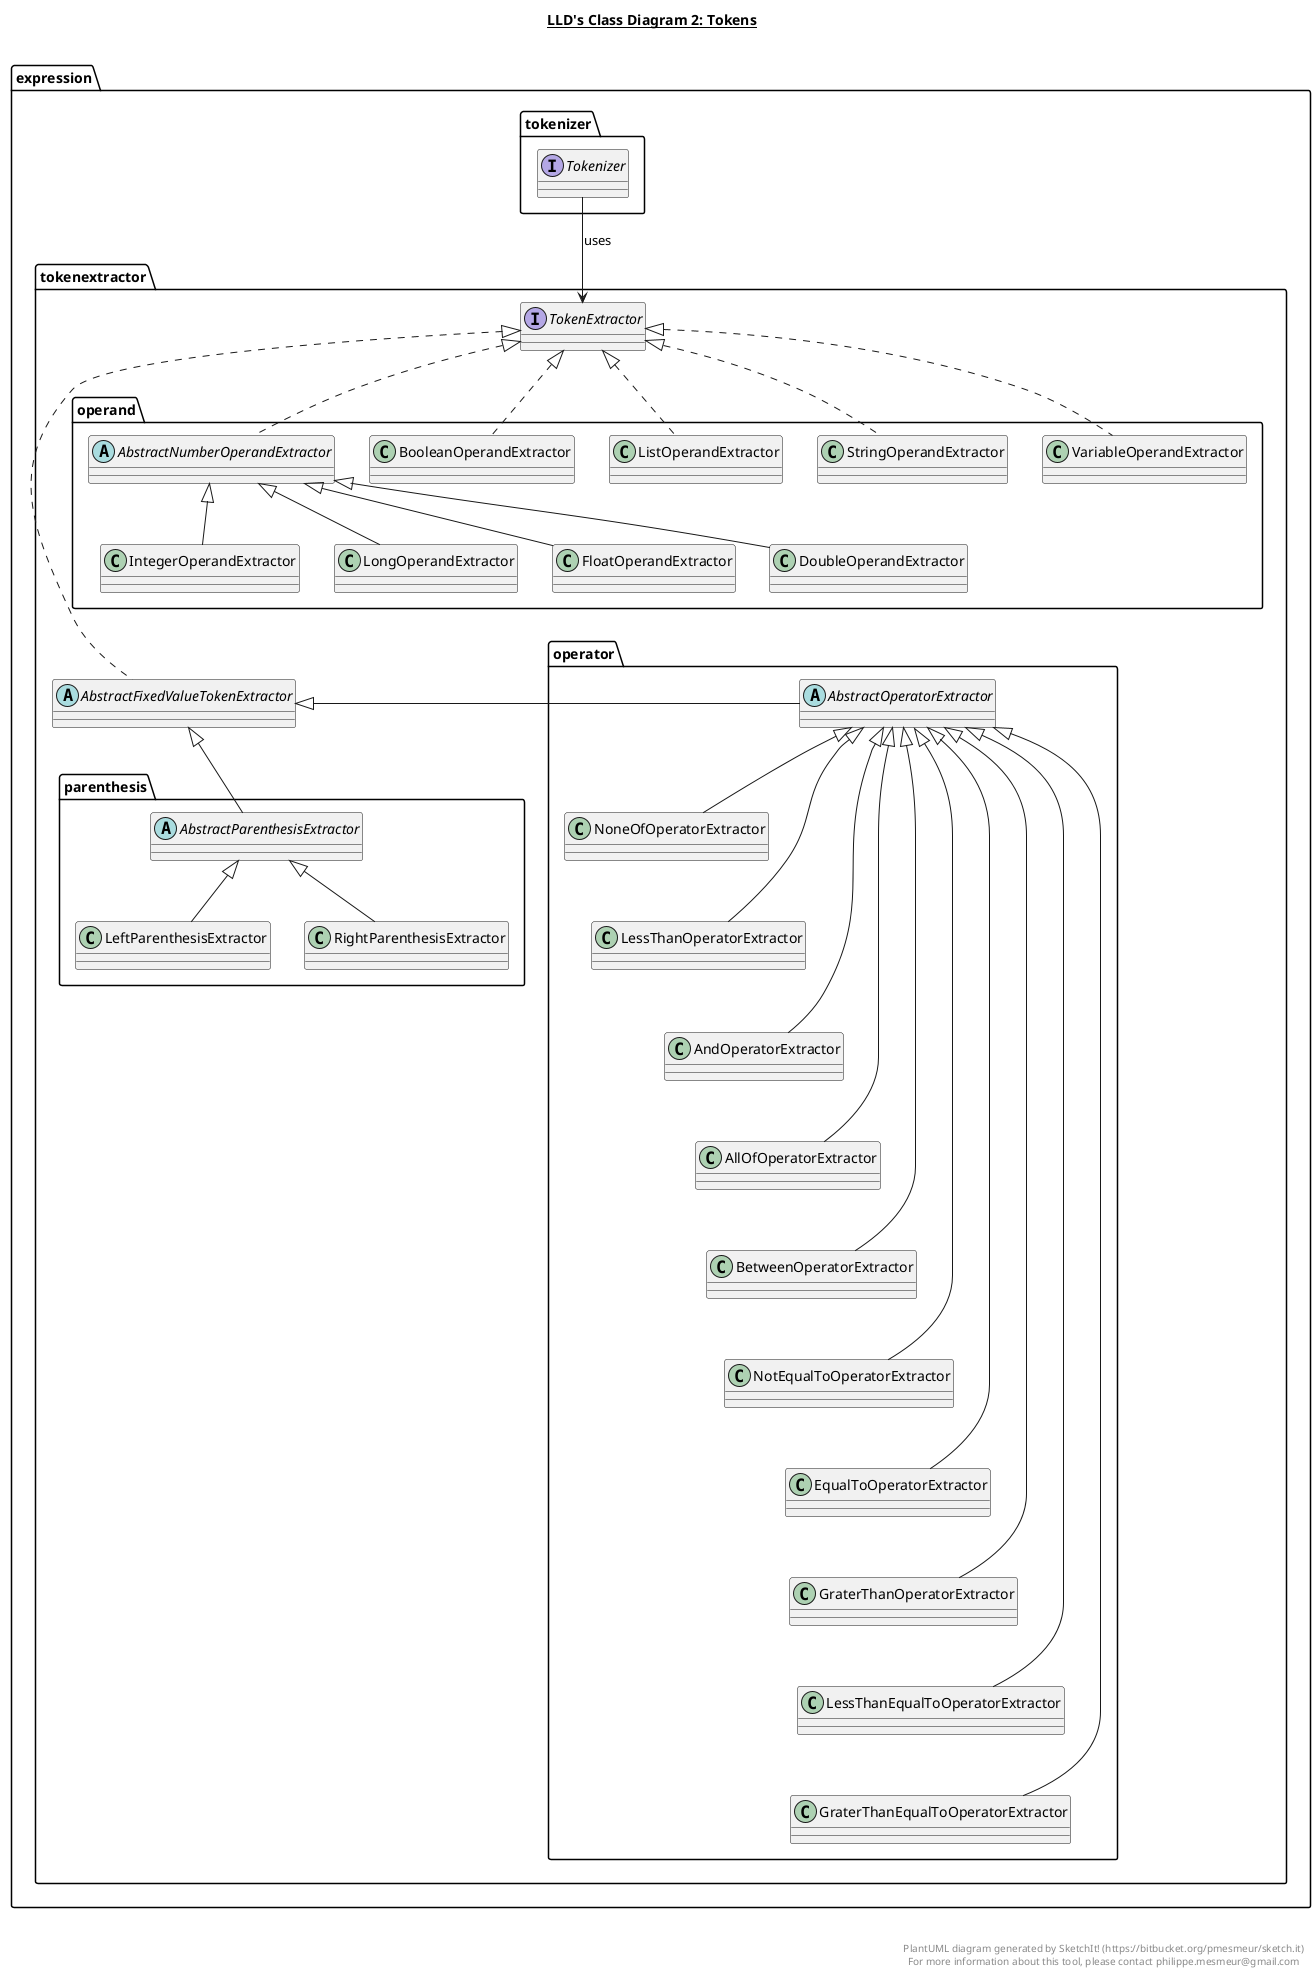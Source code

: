@startuml

title __LLD's Class Diagram 2: Tokens__\n

'  interface expression.converter.ExpressionConverter
'  interface expression.evaluator.ExpressionEvaluator
'  interface expression.service.ExpressionService
'  interface expression.service.UserService
'  interface expression.service.VariableService
'  interface expression.tokenizer.Tokenizer
'  interface expression.token.Token
'  interface expression.tokenextractor.TokenExtractor
'
'  expression.converter.InfixToPostfixConverter .up.|> expression.converter.ExpressionConverter
'  expression.evaluator.PostfixExpressionEvaluator .up.|> expression.evaluator.ExpressionEvaluator
'  expression.runner.Main o-- expression.service.ExpressionService : expressionService
'  expression.service.ExpressionServiceImpl .up.|> expression.service.ExpressionService
'  expression.service.ExpressionServiceImpl o-- expression.converter.ExpressionConverter : expressionConverter
'  expression.service.ExpressionServiceImpl o-- expression.evaluator.ExpressionEvaluator : expressionEvaluator
'  expression.service.ExpressionServiceImpl o-- expression.tokenizer.Tokenizer : tokenizer
'  expression.service.ExpressionServiceImpl o-- expression.service.VariableService : variableService
'  expression.service.UserServiceImpl .up.|> expression.service.UserService
'  expression.service.VariableServiceImpl .up.|> expression.service.VariableService
'  expression.service.VariableServiceImpl o-- expression.factory.OperandFactory : operandFactory
'  expression.service.VariableServiceImpl o-- expression.service.UserService : userService
'    expression.tokenizer.Tokenizer --> expression.token.Token : generates
'    expression.tokenizer.Tokenizer --> expression.tokenextractor.TokenExtractor : uses

'    interface expression.tokenizer.Tokenizer
'    interface expression.token.Token
'    abstract expression.token.operand.AbstractOperand
'    abstract expression.token.operand.NumberOperand
'    abstract expression.token.operator.AbstractOperator
'    abstract expression.token.parenthesis.AbstractParenthesis
'
'  expression.tokenizer.Tokenizer --> expression.token.Token : generates
'  expression.token.FixedValueToken .up.|> expression.token.Token
'  expression.token.operand.AbstractOperand .up.|> expression.token.Token
'  expression.token.operand.BooleanOperand -up-|> expression.token.operand.AbstractOperand
'  expression.token.operand.IntegerOperand -up-|> expression.token.operand.NumberOperand
'  expression.token.operand.ListOperand -up-|> expression.token.operand.AbstractOperand
'  expression.token.operand.NumberOperand -up-|> expression.token.operand.AbstractOperand
'  expression.token.operand.StringOperand -up-|> expression.token.operand.AbstractOperand
'  expression.token.operand.VariableOperand -up-|> expression.token.operand.AbstractOperand
'  expression.token.operator.AbstractOperator -up-|> expression.token.FixedValueToken
'  expression.token.operator.AndOperator -up-|> expression.token.operator.AbstractOperator
'  expression.token.operator.LessThanOperator -up-|> expression.token.operator.AbstractOperator
'  expression.token.operator.NoneOfOperator -up-|> expression.token.operator.AbstractOperator
'  expression.token.parenthesis.AbstractParenthesis -up-|> expression.token.FixedValueToken
'  expression.token.parenthesis.LeftParenthesis -up-|> expression.token.parenthesis.AbstractParenthesis
'  expression.token.parenthesis.RightParenthesis -up-|> expression.token.parenthesis.AbstractParenthesis
'
'    expression.token.operand.LongOperand -up-|> expression.token.operand.NumberOperand
'    expression.token.operand.FloatOperand -up-|> expression.token.operand.NumberOperand
'    expression.token.operand.DoubleOperand -up-|> expression.token.operand.NumberOperand
'    expression.token.operator.GraterThanOperator -up-|> expression.token.operator.AbstractOperator
'    expression.token.operator.GraterThanEqualToOperator -up-|> expression.token.operator.AbstractOperator
'    expression.token.operator.LessThanEqualToOperator -up-|> expression.token.operator.AbstractOperator
'    expression.token.operator.EqualToOperator -up-|> expression.token.operator.AbstractOperator
'    expression.token.operator.NotEqualToOperator -up-|> expression.token.operator.AbstractOperator
'    expression.token.operator.BetweenOperator -up-|> expression.token.operator.AbstractOperator
'    expression.token.operator.AllOfOperator -up-|> expression.token.operator.AbstractOperator
'
'    expression.token.operator.GraterThanOperator -up[hidden]- expression.token.operator.GraterThanEqualToOperator
'    expression.token.operator.GraterThanEqualToOperator -up[hidden]- expression.token.operator.LessThanEqualToOperator
'    expression.token.operator.LessThanEqualToOperator -up[hidden]- expression.token.operator.GraterThanOperator
'    expression.token.operator.GraterThanOperator -up[hidden]- expression.token.operator.EqualToOperator
'    expression.token.operator.EqualToOperator -up[hidden]- expression.token.operator.NotEqualToOperator
'    expression.token.operator.NotEqualToOperator -up[hidden]- expression.token.operator.BetweenOperator
'    expression.token.operator.BetweenOperator -up[hidden]- expression.token.operator.AllOfOperator
'    expression.token.operator.AllOfOperator -up[hidden]- expression.token.operator.AndOperator
'    expression.token.operator.AndOperator -up[hidden]- expression.token.operator.LessThanOperator
'    expression.token.operator.LessThanOperator -up[hidden]- expression.token.operator.NoneOfOperator


  interface expression.tokenizer.Tokenizer
  interface expression.tokenextractor.TokenExtractor
  expression.tokenizer.Tokenizer --> expression.tokenextractor.TokenExtractor : uses


  abstract expression.tokenextractor.AbstractFixedValueTokenExtractor
  abstract expression.tokenextractor.operand.AbstractNumberOperandExtractor
  abstract expression.tokenextractor.operator.AbstractOperatorExtractor
  abstract expression.tokenextractor.parenthesis.AbstractParenthesisExtractor
   expression.tokenextractor.operator.AbstractOperatorExtractor .up[hidden].  expression.tokenextractor.operand.IntegerOperandExtractor
   expression.tokenextractor.parenthesis.AbstractParenthesisExtractor .up[hidden].  expression.tokenextractor.operand.IntegerOperandExtractor


  expression.tokenextractor.AbstractFixedValueTokenExtractor .up.|> expression.tokenextractor.TokenExtractor
  expression.tokenextractor.operand.AbstractNumberOperandExtractor .up.|> expression.tokenextractor.TokenExtractor
  expression.tokenextractor.operand.BooleanOperandExtractor .up.|> expression.tokenextractor.TokenExtractor
  expression.tokenextractor.operand.IntegerOperandExtractor -up-|> expression.tokenextractor.operand.AbstractNumberOperandExtractor
  expression.tokenextractor.operand.ListOperandExtractor .up.|> expression.tokenextractor.TokenExtractor
  expression.tokenextractor.operand.StringOperandExtractor .up.|> expression.tokenextractor.TokenExtractor
  expression.tokenextractor.operand.VariableOperandExtractor .up.|> expression.tokenextractor.TokenExtractor
  expression.tokenextractor.operator.AbstractOperatorExtractor -right-|> expression.tokenextractor.AbstractFixedValueTokenExtractor
  expression.tokenextractor.operator.AndOperatorExtractor -up-|> expression.tokenextractor.operator.AbstractOperatorExtractor
  expression.tokenextractor.operator.LessThanOperatorExtractor -up-|> expression.tokenextractor.operator.AbstractOperatorExtractor
  expression.tokenextractor.operator.NoneOfOperatorExtractor -up-|> expression.tokenextractor.operator.AbstractOperatorExtractor
  expression.tokenextractor.parenthesis.AbstractParenthesisExtractor -up-|> expression.tokenextractor.AbstractFixedValueTokenExtractor
  expression.tokenextractor.parenthesis.LeftParenthesisExtractor -up-|> expression.tokenextractor.parenthesis.AbstractParenthesisExtractor
  expression.tokenextractor.parenthesis.RightParenthesisExtractor -up-|> expression.tokenextractor.parenthesis.AbstractParenthesisExtractor

    expression.tokenextractor.operand.LongOperandExtractor -up-|> expression.tokenextractor.operand.AbstractNumberOperandExtractor
    expression.tokenextractor.operand.FloatOperandExtractor -up-|> expression.tokenextractor.operand.AbstractNumberOperandExtractor
    expression.tokenextractor.operand.DoubleOperandExtractor -up-|> expression.tokenextractor.operand.AbstractNumberOperandExtractor
    expression.tokenextractor.operator.GraterThanOperatorExtractor -up-|> expression.tokenextractor.operator.AbstractOperatorExtractor
    expression.tokenextractor.operator.GraterThanEqualToOperatorExtractor -up-|> expression.tokenextractor.operator.AbstractOperatorExtractor
    expression.tokenextractor.operator.LessThanEqualToOperatorExtractor -up-|> expression.tokenextractor.operator.AbstractOperatorExtractor
    expression.tokenextractor.operator.EqualToOperatorExtractor -up-|> expression.tokenextractor.operator.AbstractOperatorExtractor
    expression.tokenextractor.operator.NotEqualToOperatorExtractor -up-|> expression.tokenextractor.operator.AbstractOperatorExtractor
    expression.tokenextractor.operator.BetweenOperatorExtractor -up-|> expression.tokenextractor.operator.AbstractOperatorExtractor
    expression.tokenextractor.operator.AllOfOperatorExtractor -up-|> expression.tokenextractor.operator.AbstractOperatorExtractor

    expression.tokenextractor.operator.GraterThanOperatorExtractor -up[hidden]- expression.tokenextractor.operator.GraterThanEqualToOperatorExtractor
    expression.tokenextractor.operator.GraterThanEqualToOperatorExtractor -up[hidden]- expression.tokenextractor.operator.LessThanEqualToOperatorExtractor
    expression.tokenextractor.operator.LessThanEqualToOperatorExtractor -up[hidden]- expression.tokenextractor.operator.GraterThanOperatorExtractor
    expression.tokenextractor.operator.GraterThanOperatorExtractor -up[hidden]- expression.tokenextractor.operator.EqualToOperatorExtractor
    expression.tokenextractor.operator.EqualToOperatorExtractor -up[hidden]- expression.tokenextractor.operator.NotEqualToOperatorExtractor
    expression.tokenextractor.operator.NotEqualToOperatorExtractor -up[hidden]- expression.tokenextractor.operator.BetweenOperatorExtractor
    expression.tokenextractor.operator.BetweenOperatorExtractor -up[hidden]- expression.tokenextractor.operator.AllOfOperatorExtractor
    expression.tokenextractor.operator.AllOfOperatorExtractor -up[hidden]- expression.tokenextractor.operator.AndOperatorExtractor
    expression.tokenextractor.operator.AndOperatorExtractor -up[hidden]- expression.tokenextractor.operator.LessThanOperatorExtractor
    expression.tokenextractor.operator.LessThanOperatorExtractor -up[hidden]- expression.tokenextractor.operator.NoneOfOperatorExtractor

'  expression.tokenizer.TokenizerImpl .up.|> expression.tokenizer.Tokenizer


right footer


PlantUML diagram generated by SketchIt! (https://bitbucket.org/pmesmeur/sketch.it)
For more information about this tool, please contact philippe.mesmeur@gmail.com
endfooter

@enduml
